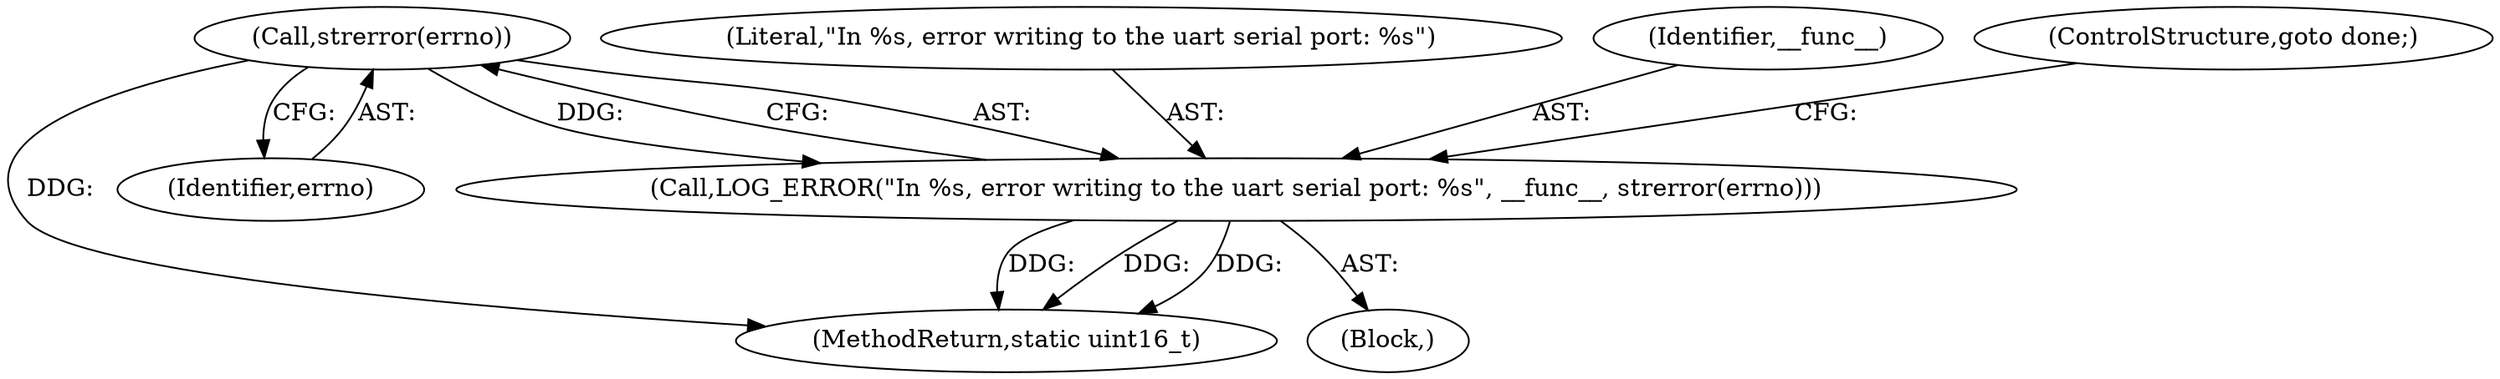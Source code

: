 digraph "0_Android_472271b153c5dc53c28beac55480a8d8434b2d5c_53@API" {
"1000166" [label="(Call,strerror(errno))"];
"1000163" [label="(Call,LOG_ERROR(\"In %s, error writing to the uart serial port: %s\", __func__, strerror(errno)))"];
"1000161" [label="(Block,)"];
"1000164" [label="(Literal,\"In %s, error writing to the uart serial port: %s\")"];
"1000167" [label="(Identifier,errno)"];
"1000165" [label="(Identifier,__func__)"];
"1000192" [label="(MethodReturn,static uint16_t)"];
"1000168" [label="(ControlStructure,goto done;)"];
"1000163" [label="(Call,LOG_ERROR(\"In %s, error writing to the uart serial port: %s\", __func__, strerror(errno)))"];
"1000166" [label="(Call,strerror(errno))"];
"1000166" -> "1000163"  [label="AST: "];
"1000166" -> "1000167"  [label="CFG: "];
"1000167" -> "1000166"  [label="AST: "];
"1000163" -> "1000166"  [label="CFG: "];
"1000166" -> "1000192"  [label="DDG: "];
"1000166" -> "1000163"  [label="DDG: "];
"1000163" -> "1000161"  [label="AST: "];
"1000164" -> "1000163"  [label="AST: "];
"1000165" -> "1000163"  [label="AST: "];
"1000168" -> "1000163"  [label="CFG: "];
"1000163" -> "1000192"  [label="DDG: "];
"1000163" -> "1000192"  [label="DDG: "];
"1000163" -> "1000192"  [label="DDG: "];
}
